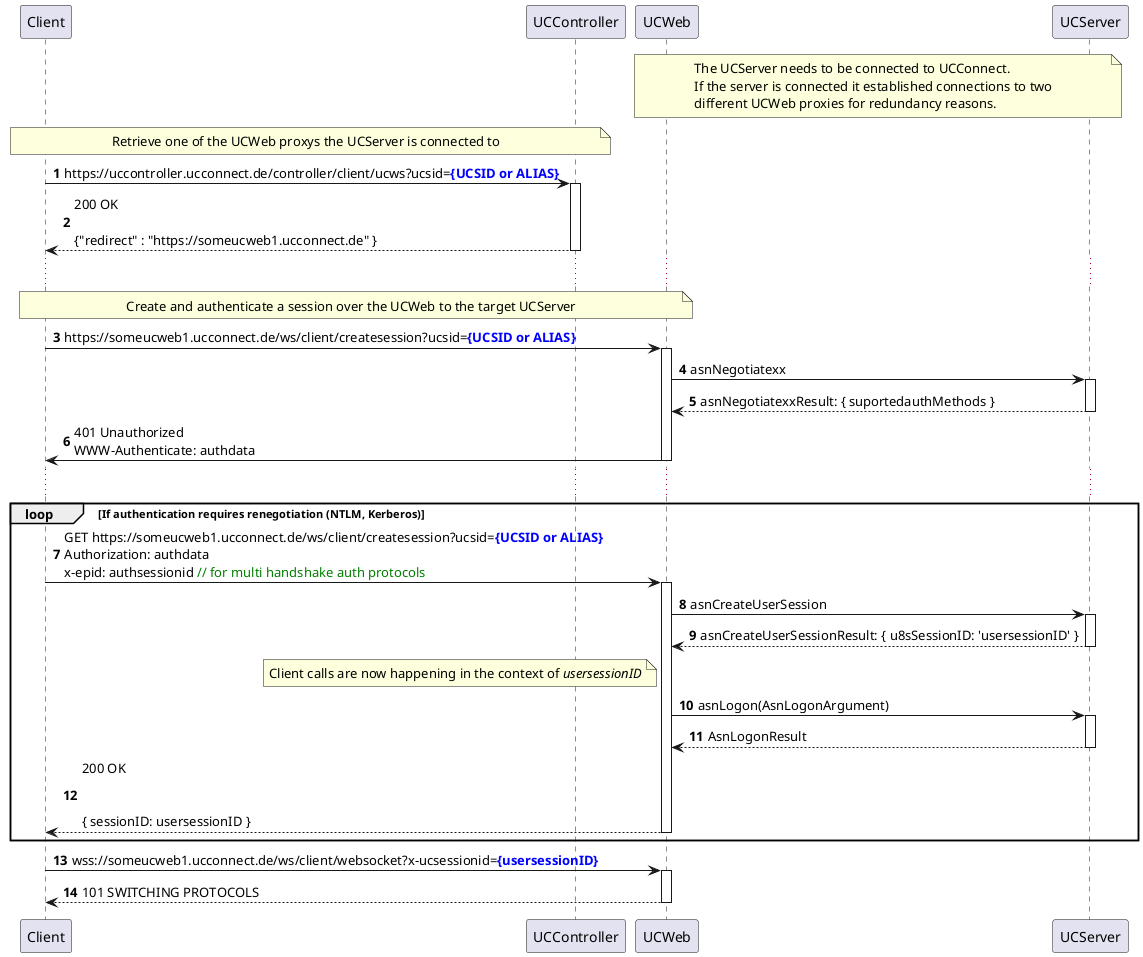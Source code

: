 @startuml Client connection setup (as of 20.09.2024)
participant "Client" as CL
participant "UCController" as UCC
participant "UCWeb" as UCW
participant "UCServer" as UCS
autonumber

Note over UCW, UCS: The UCServer needs to be connected to UCConnect.\n\
If the server is connected it established connections to two\n\
different UCWeb proxies for redundancy reasons.
Note over CL, UCC: Retrieve one of the UCWeb proxys the UCServer is connected to
CL->UCC++: https://uccontroller.ucconnect.de/controller/client/ucws?ucsid=<color:blue><b>{UCSID or ALIAS}</b></color>
CL<--UCC--: 200 OK\n\n\
{"redirect" : "https://someucweb1.ucconnect.de" }
...
Note over CL, UCW: Create and authenticate a session over the UCWeb to the target UCServer
CL->UCW++: https://someucweb1.ucconnect.de/ws/client/createsession?ucsid=<color:blue><b>{UCSID or ALIAS}</b></color>
UCW->UCS++: asnNegotiatexx
UCW<--UCS--: asnNegotiatexxResult: { suportedauthMethods }
CL<-UCW--: 401 Unauthorized\n\
WWW-Authenticate: authdata
...
loop If authentication requires renegotiation (NTLM, Kerberos)
CL->UCW++: GET https://someucweb1.ucconnect.de/ws/client/createsession?ucsid=<color:blue><b>{UCSID or ALIAS}</b></color>\n\
Authorization: authdata\n\
x-epid: authsessionid <color:green>// for multi handshake auth protocols</color>
UCW->UCS++: asnCreateUserSession
UCW<--UCS--: asnCreateUserSessionResult: { u8sSessionID: 'usersessionID' }
Note left of UCW: Client calls are now happening in the context of //usersessionID//
UCW->UCS++: asnLogon(AsnLogonArgument)
UCW<--UCS--: AsnLogonResult
CL<--UCW--: 200 OK\n\n\n\
{ sessionID: usersessionID }
end
CL->UCW++: wss://someucweb1.ucconnect.de/ws/client/websocket?x-ucsessionid=<color:blue><b>{usersessionID}</b></color>
CL<--UCW--: 101 SWITCHING PROTOCOLS
@enduml